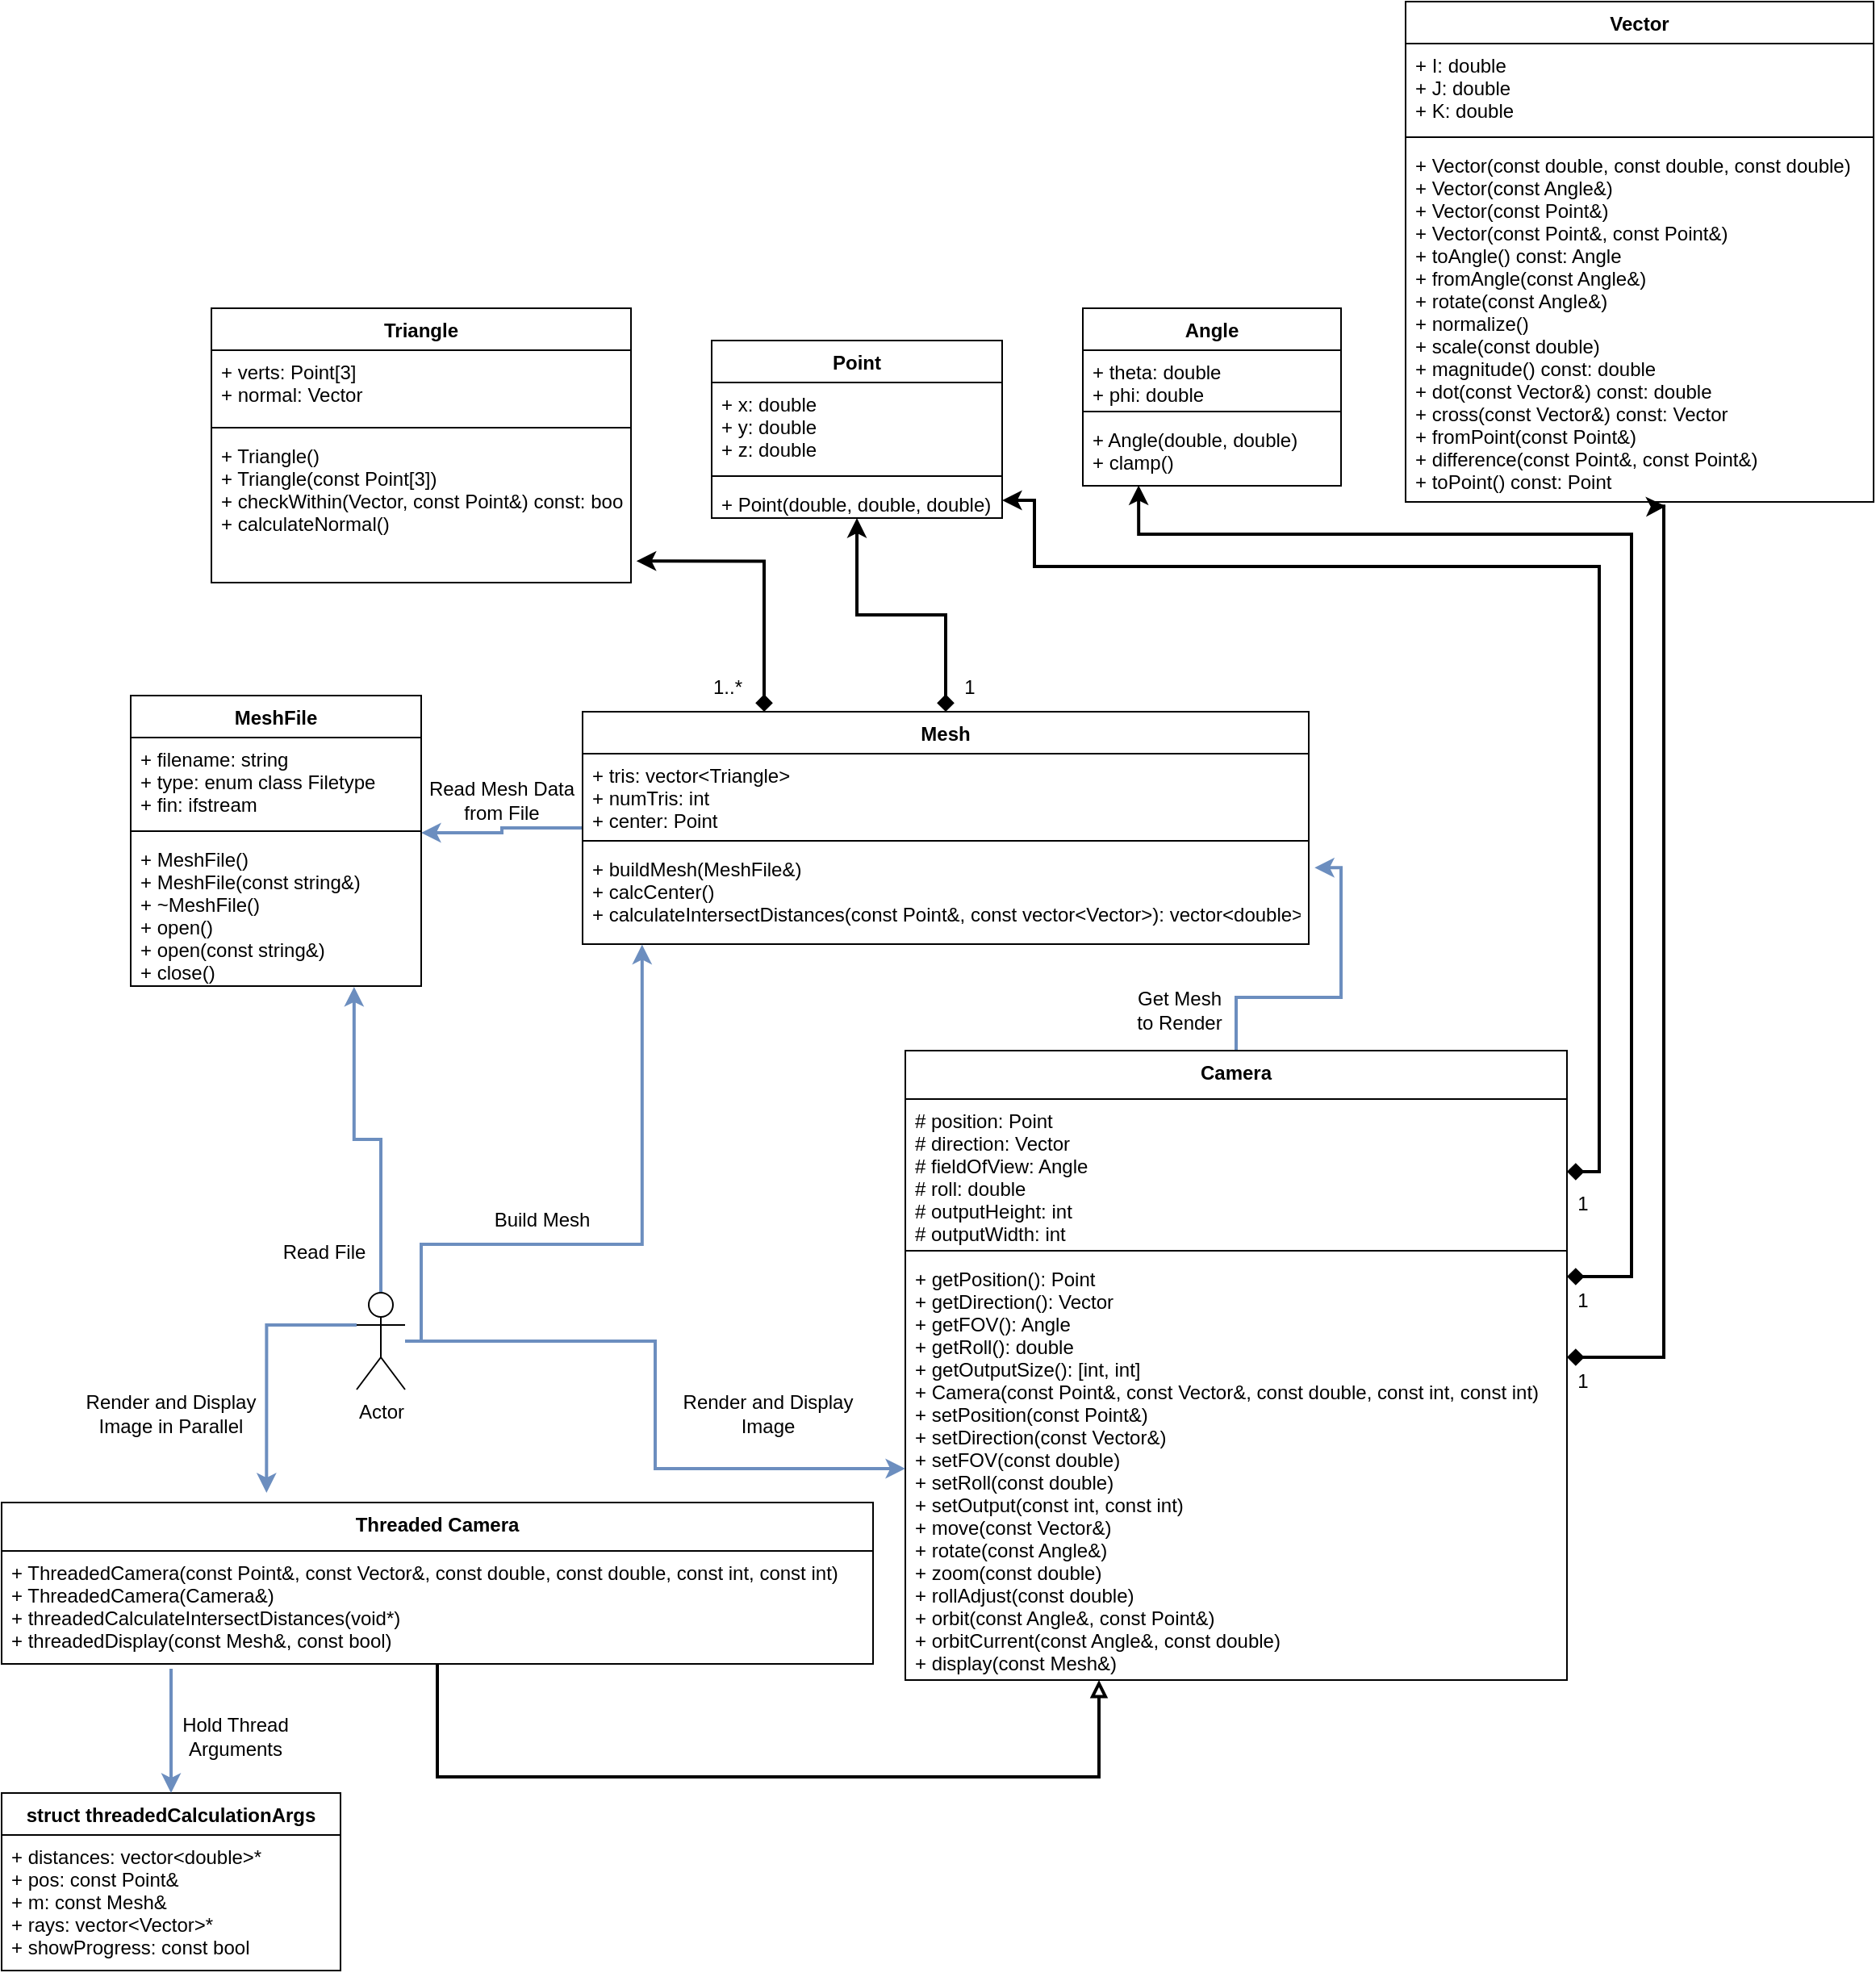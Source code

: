 <mxfile version="20.5.3" type="device"><diagram id="C5RBs43oDa-KdzZeNtuy" name="Page-1"><mxGraphModel dx="1483" dy="806" grid="1" gridSize="10" guides="1" tooltips="1" connect="1" arrows="1" fold="1" page="1" pageScale="1" pageWidth="3300" pageHeight="4681" math="0" shadow="0"><root><mxCell id="WIyWlLk6GJQsqaUBKTNV-0"/><mxCell id="WIyWlLk6GJQsqaUBKTNV-1" parent="WIyWlLk6GJQsqaUBKTNV-0"/><mxCell id="70QRKZnc_g1mmjilKMSX-28" style="edgeStyle=orthogonalEdgeStyle;rounded=0;orthogonalLoop=1;jettySize=auto;html=1;entryX=1.008;entryY=0.21;entryDx=0;entryDy=0;entryPerimeter=0;strokeWidth=2;startArrow=none;startFill=0;fillColor=#dae8fc;strokeColor=#6c8ebf;" parent="WIyWlLk6GJQsqaUBKTNV-1" source="u48ruuRXlVaEef0rreVp-0" target="u48ruuRXlVaEef0rreVp-16" edge="1"><mxGeometry relative="1" as="geometry"/></mxCell><mxCell id="u48ruuRXlVaEef0rreVp-0" value="Camera" style="swimlane;fontStyle=1;align=center;verticalAlign=top;childLayout=stackLayout;horizontal=1;startSize=30;horizontalStack=0;resizeParent=1;resizeParentMax=0;resizeLast=0;collapsible=1;marginBottom=0;" parent="WIyWlLk6GJQsqaUBKTNV-1" vertex="1"><mxGeometry x="580" y="1250" width="410" height="390" as="geometry"/></mxCell><mxCell id="u48ruuRXlVaEef0rreVp-1" value="# position: Point&#xA;# direction: Vector&#xA;# fieldOfView: Angle&#xA;# roll: double&#xA;# outputHeight: int&#xA;# outputWidth: int&#xA;" style="text;strokeColor=none;fillColor=none;align=left;verticalAlign=top;spacingLeft=4;spacingRight=4;overflow=hidden;rotatable=0;points=[[0,0.5],[1,0.5]];portConstraint=eastwest;" parent="u48ruuRXlVaEef0rreVp-0" vertex="1"><mxGeometry y="30" width="410" height="90" as="geometry"/></mxCell><mxCell id="u48ruuRXlVaEef0rreVp-2" value="" style="line;strokeWidth=1;fillColor=none;align=left;verticalAlign=middle;spacingTop=-1;spacingLeft=3;spacingRight=3;rotatable=0;labelPosition=right;points=[];portConstraint=eastwest;strokeColor=inherit;" parent="u48ruuRXlVaEef0rreVp-0" vertex="1"><mxGeometry y="120" width="410" height="8" as="geometry"/></mxCell><mxCell id="u48ruuRXlVaEef0rreVp-3" value="+ getPosition(): Point&#xA;+ getDirection(): Vector&#xA;+ getFOV(): Angle&#xA;+ getRoll(): double&#xA;+ getOutputSize(): [int, int]&#xA;+ Camera(const Point&amp;, const Vector&amp;, const double, const int, const int)&#xA;+ setPosition(const Point&amp;)&#xA;+ setDirection(const Vector&amp;)&#xA;+ setFOV(const double)&#xA;+ setRoll(const double)&#xA;+ setOutput(const int, const int)&#xA;+ move(const Vector&amp;)&#xA;+ rotate(const Angle&amp;)&#xA;+ zoom(const double)&#xA;+ rollAdjust(const double)&#xA;+ orbit(const Angle&amp;, const Point&amp;)&#xA;+ orbitCurrent(const Angle&amp;, const double)&#xA;+ display(const Mesh&amp;)&#xA;" style="text;strokeColor=none;fillColor=none;align=left;verticalAlign=top;spacingLeft=4;spacingRight=4;overflow=hidden;rotatable=0;points=[[0,0.5],[1,0.5]];portConstraint=eastwest;" parent="u48ruuRXlVaEef0rreVp-0" vertex="1"><mxGeometry y="128" width="410" height="262" as="geometry"/></mxCell><mxCell id="u48ruuRXlVaEef0rreVp-4" value="Angle" style="swimlane;fontStyle=1;align=center;verticalAlign=top;childLayout=stackLayout;horizontal=1;startSize=26;horizontalStack=0;resizeParent=1;resizeParentMax=0;resizeLast=0;collapsible=1;marginBottom=0;" parent="WIyWlLk6GJQsqaUBKTNV-1" vertex="1"><mxGeometry x="690" y="790" width="160" height="110" as="geometry"/></mxCell><mxCell id="u48ruuRXlVaEef0rreVp-5" value="+ theta: double&#xA;+ phi: double&#xA;" style="text;strokeColor=none;fillColor=none;align=left;verticalAlign=top;spacingLeft=4;spacingRight=4;overflow=hidden;rotatable=0;points=[[0,0.5],[1,0.5]];portConstraint=eastwest;" parent="u48ruuRXlVaEef0rreVp-4" vertex="1"><mxGeometry y="26" width="160" height="34" as="geometry"/></mxCell><mxCell id="u48ruuRXlVaEef0rreVp-6" value="" style="line;strokeWidth=1;fillColor=none;align=left;verticalAlign=middle;spacingTop=-1;spacingLeft=3;spacingRight=3;rotatable=0;labelPosition=right;points=[];portConstraint=eastwest;strokeColor=inherit;" parent="u48ruuRXlVaEef0rreVp-4" vertex="1"><mxGeometry y="60" width="160" height="8" as="geometry"/></mxCell><mxCell id="u48ruuRXlVaEef0rreVp-7" value="+ Angle(double, double)&#xA;+ clamp()&#xA;" style="text;strokeColor=none;fillColor=none;align=left;verticalAlign=top;spacingLeft=4;spacingRight=4;overflow=hidden;rotatable=0;points=[[0,0.5],[1,0.5]];portConstraint=eastwest;" parent="u48ruuRXlVaEef0rreVp-4" vertex="1"><mxGeometry y="68" width="160" height="42" as="geometry"/></mxCell><mxCell id="70QRKZnc_g1mmjilKMSX-8" style="edgeStyle=orthogonalEdgeStyle;rounded=0;orthogonalLoop=1;jettySize=auto;html=1;entryX=1;entryY=-0.033;entryDx=0;entryDy=0;entryPerimeter=0;fillColor=#dae8fc;strokeColor=#6c8ebf;strokeWidth=2;" parent="WIyWlLk6GJQsqaUBKTNV-1" source="u48ruuRXlVaEef0rreVp-13" target="u48ruuRXlVaEef0rreVp-20" edge="1"><mxGeometry relative="1" as="geometry"/></mxCell><mxCell id="70QRKZnc_g1mmjilKMSX-23" style="edgeStyle=orthogonalEdgeStyle;rounded=0;orthogonalLoop=1;jettySize=auto;html=1;exitX=0.25;exitY=0;exitDx=0;exitDy=0;entryX=1.013;entryY=0.855;entryDx=0;entryDy=0;entryPerimeter=0;startArrow=diamond;startFill=1;strokeWidth=2;" parent="WIyWlLk6GJQsqaUBKTNV-1" source="u48ruuRXlVaEef0rreVp-13" target="u48ruuRXlVaEef0rreVp-32" edge="1"><mxGeometry relative="1" as="geometry"/></mxCell><mxCell id="70QRKZnc_g1mmjilKMSX-24" style="edgeStyle=orthogonalEdgeStyle;rounded=0;orthogonalLoop=1;jettySize=auto;html=1;entryX=0.5;entryY=1;entryDx=0;entryDy=0;strokeWidth=2;startArrow=diamond;startFill=1;" parent="WIyWlLk6GJQsqaUBKTNV-1" source="u48ruuRXlVaEef0rreVp-13" target="u48ruuRXlVaEef0rreVp-25" edge="1"><mxGeometry relative="1" as="geometry"/></mxCell><mxCell id="u48ruuRXlVaEef0rreVp-13" value="Mesh" style="swimlane;fontStyle=1;align=center;verticalAlign=top;childLayout=stackLayout;horizontal=1;startSize=26;horizontalStack=0;resizeParent=1;resizeParentMax=0;resizeLast=0;collapsible=1;marginBottom=0;" parent="WIyWlLk6GJQsqaUBKTNV-1" vertex="1"><mxGeometry x="380" y="1040" width="450" height="144" as="geometry"/></mxCell><mxCell id="u48ruuRXlVaEef0rreVp-14" value="+ tris: vector&lt;Triangle&gt;&#xA;+ numTris: int&#xA;+ center: Point&#xA;&#xA;" style="text;strokeColor=none;fillColor=none;align=left;verticalAlign=top;spacingLeft=4;spacingRight=4;overflow=hidden;rotatable=0;points=[[0,0.5],[1,0.5]];portConstraint=eastwest;" parent="u48ruuRXlVaEef0rreVp-13" vertex="1"><mxGeometry y="26" width="450" height="50" as="geometry"/></mxCell><mxCell id="u48ruuRXlVaEef0rreVp-15" value="" style="line;strokeWidth=1;fillColor=none;align=left;verticalAlign=middle;spacingTop=-1;spacingLeft=3;spacingRight=3;rotatable=0;labelPosition=right;points=[];portConstraint=eastwest;strokeColor=inherit;" parent="u48ruuRXlVaEef0rreVp-13" vertex="1"><mxGeometry y="76" width="450" height="8" as="geometry"/></mxCell><mxCell id="u48ruuRXlVaEef0rreVp-16" value="+ buildMesh(MeshFile&amp;)&#xA;+ calcCenter()&#xA;+ calculateIntersectDistances(const Point&amp;, const vector&lt;Vector&gt;): vector&lt;double&gt;&#xA;&#xA;" style="text;strokeColor=none;fillColor=none;align=left;verticalAlign=top;spacingLeft=4;spacingRight=4;overflow=hidden;rotatable=0;points=[[0,0.5],[1,0.5]];portConstraint=eastwest;" parent="u48ruuRXlVaEef0rreVp-13" vertex="1"><mxGeometry y="84" width="450" height="60" as="geometry"/></mxCell><mxCell id="u48ruuRXlVaEef0rreVp-17" value="MeshFile" style="swimlane;fontStyle=1;align=center;verticalAlign=top;childLayout=stackLayout;horizontal=1;startSize=26;horizontalStack=0;resizeParent=1;resizeParentMax=0;resizeLast=0;collapsible=1;marginBottom=0;" parent="WIyWlLk6GJQsqaUBKTNV-1" vertex="1"><mxGeometry x="100" y="1030" width="180" height="180" as="geometry"/></mxCell><mxCell id="u48ruuRXlVaEef0rreVp-18" value="+ filename: string&#xA;+ type: enum class Filetype&#xA;+ fin: ifstream&#xA;" style="text;strokeColor=none;fillColor=none;align=left;verticalAlign=top;spacingLeft=4;spacingRight=4;overflow=hidden;rotatable=0;points=[[0,0.5],[1,0.5]];portConstraint=eastwest;" parent="u48ruuRXlVaEef0rreVp-17" vertex="1"><mxGeometry y="26" width="180" height="54" as="geometry"/></mxCell><mxCell id="u48ruuRXlVaEef0rreVp-19" value="" style="line;strokeWidth=1;fillColor=none;align=left;verticalAlign=middle;spacingTop=-1;spacingLeft=3;spacingRight=3;rotatable=0;labelPosition=right;points=[];portConstraint=eastwest;strokeColor=inherit;" parent="u48ruuRXlVaEef0rreVp-17" vertex="1"><mxGeometry y="80" width="180" height="8" as="geometry"/></mxCell><mxCell id="u48ruuRXlVaEef0rreVp-20" value="+ MeshFile()&#xA;+ MeshFile(const string&amp;)&#xA;+ ~MeshFile()&#xA;+ open()&#xA;+ open(const string&amp;)&#xA;+ close()&#xA;" style="text;strokeColor=none;fillColor=none;align=left;verticalAlign=top;spacingLeft=4;spacingRight=4;overflow=hidden;rotatable=0;points=[[0,0.5],[1,0.5]];portConstraint=eastwest;" parent="u48ruuRXlVaEef0rreVp-17" vertex="1"><mxGeometry y="88" width="180" height="92" as="geometry"/></mxCell><mxCell id="u48ruuRXlVaEef0rreVp-25" value="Point" style="swimlane;fontStyle=1;align=center;verticalAlign=top;childLayout=stackLayout;horizontal=1;startSize=26;horizontalStack=0;resizeParent=1;resizeParentMax=0;resizeLast=0;collapsible=1;marginBottom=0;" parent="WIyWlLk6GJQsqaUBKTNV-1" vertex="1"><mxGeometry x="460" y="810" width="180" height="110" as="geometry"/></mxCell><mxCell id="u48ruuRXlVaEef0rreVp-26" value="+ x: double&#xA;+ y: double&#xA;+ z: double&#xA;" style="text;strokeColor=none;fillColor=none;align=left;verticalAlign=top;spacingLeft=4;spacingRight=4;overflow=hidden;rotatable=0;points=[[0,0.5],[1,0.5]];portConstraint=eastwest;" parent="u48ruuRXlVaEef0rreVp-25" vertex="1"><mxGeometry y="26" width="180" height="54" as="geometry"/></mxCell><mxCell id="u48ruuRXlVaEef0rreVp-27" value="" style="line;strokeWidth=1;fillColor=none;align=left;verticalAlign=middle;spacingTop=-1;spacingLeft=3;spacingRight=3;rotatable=0;labelPosition=right;points=[];portConstraint=eastwest;strokeColor=inherit;" parent="u48ruuRXlVaEef0rreVp-25" vertex="1"><mxGeometry y="80" width="180" height="8" as="geometry"/></mxCell><mxCell id="u48ruuRXlVaEef0rreVp-28" value="+ Point(double, double, double)" style="text;strokeColor=none;fillColor=none;align=left;verticalAlign=top;spacingLeft=4;spacingRight=4;overflow=hidden;rotatable=0;points=[[0,0.5],[1,0.5]];portConstraint=eastwest;" parent="u48ruuRXlVaEef0rreVp-25" vertex="1"><mxGeometry y="88" width="180" height="22" as="geometry"/></mxCell><mxCell id="u48ruuRXlVaEef0rreVp-29" value="Triangle" style="swimlane;fontStyle=1;align=center;verticalAlign=top;childLayout=stackLayout;horizontal=1;startSize=26;horizontalStack=0;resizeParent=1;resizeParentMax=0;resizeLast=0;collapsible=1;marginBottom=0;" parent="WIyWlLk6GJQsqaUBKTNV-1" vertex="1"><mxGeometry x="150" y="790" width="260" height="170" as="geometry"/></mxCell><mxCell id="u48ruuRXlVaEef0rreVp-30" value="+ verts: Point[3]&#xA;+ normal: Vector" style="text;strokeColor=none;fillColor=none;align=left;verticalAlign=top;spacingLeft=4;spacingRight=4;overflow=hidden;rotatable=0;points=[[0,0.5],[1,0.5]];portConstraint=eastwest;" parent="u48ruuRXlVaEef0rreVp-29" vertex="1"><mxGeometry y="26" width="260" height="44" as="geometry"/></mxCell><mxCell id="u48ruuRXlVaEef0rreVp-31" value="" style="line;strokeWidth=1;fillColor=none;align=left;verticalAlign=middle;spacingTop=-1;spacingLeft=3;spacingRight=3;rotatable=0;labelPosition=right;points=[];portConstraint=eastwest;strokeColor=inherit;" parent="u48ruuRXlVaEef0rreVp-29" vertex="1"><mxGeometry y="70" width="260" height="8" as="geometry"/></mxCell><mxCell id="u48ruuRXlVaEef0rreVp-32" value="+ Triangle()&#xA;+ Triangle(const Point[3])&#xA;+ checkWithin(Vector, const Point&amp;) const: bool&#xA;+ calculateNormal()&#xA;" style="text;strokeColor=none;fillColor=none;align=left;verticalAlign=top;spacingLeft=4;spacingRight=4;overflow=hidden;rotatable=0;points=[[0,0.5],[1,0.5]];portConstraint=eastwest;" parent="u48ruuRXlVaEef0rreVp-29" vertex="1"><mxGeometry y="78" width="260" height="92" as="geometry"/></mxCell><mxCell id="u48ruuRXlVaEef0rreVp-33" value="Vector" style="swimlane;fontStyle=1;align=center;verticalAlign=top;childLayout=stackLayout;horizontal=1;startSize=26;horizontalStack=0;resizeParent=1;resizeParentMax=0;resizeLast=0;collapsible=1;marginBottom=0;" parent="WIyWlLk6GJQsqaUBKTNV-1" vertex="1"><mxGeometry x="890" y="600" width="290" height="310" as="geometry"/></mxCell><mxCell id="u48ruuRXlVaEef0rreVp-34" value="+ I: double&#xA;+ J: double&#xA;+ K: double&#xA;" style="text;strokeColor=none;fillColor=none;align=left;verticalAlign=top;spacingLeft=4;spacingRight=4;overflow=hidden;rotatable=0;points=[[0,0.5],[1,0.5]];portConstraint=eastwest;" parent="u48ruuRXlVaEef0rreVp-33" vertex="1"><mxGeometry y="26" width="290" height="54" as="geometry"/></mxCell><mxCell id="u48ruuRXlVaEef0rreVp-35" value="" style="line;strokeWidth=1;fillColor=none;align=left;verticalAlign=middle;spacingTop=-1;spacingLeft=3;spacingRight=3;rotatable=0;labelPosition=right;points=[];portConstraint=eastwest;strokeColor=inherit;" parent="u48ruuRXlVaEef0rreVp-33" vertex="1"><mxGeometry y="80" width="290" height="8" as="geometry"/></mxCell><mxCell id="u48ruuRXlVaEef0rreVp-36" value="+ Vector(const double, const double, const double)&#xA;+ Vector(const Angle&amp;)&#xA;+ Vector(const Point&amp;)&#xA;+ Vector(const Point&amp;, const Point&amp;)&#xA;+ toAngle() const: Angle&#xA;+ fromAngle(const Angle&amp;)&#xA;+ rotate(const Angle&amp;)&#xA;+ normalize()&#xA;+ scale(const double)&#xA;+ magnitude() const: double&#xA;+ dot(const Vector&amp;) const: double&#xA;+ cross(const Vector&amp;) const: Vector&#xA;+ fromPoint(const Point&amp;)&#xA;+ difference(const Point&amp;, const Point&amp;)&#xA;+ toPoint() const: Point&#xA;" style="text;strokeColor=none;fillColor=none;align=left;verticalAlign=top;spacingLeft=4;spacingRight=4;overflow=hidden;rotatable=0;points=[[0,0.5],[1,0.5]];portConstraint=eastwest;" parent="u48ruuRXlVaEef0rreVp-33" vertex="1"><mxGeometry y="88" width="290" height="222" as="geometry"/></mxCell><mxCell id="70QRKZnc_g1mmjilKMSX-1" style="edgeStyle=orthogonalEdgeStyle;rounded=0;orthogonalLoop=1;jettySize=auto;html=1;fillColor=#dae8fc;strokeColor=#6c8ebf;strokeWidth=2;" parent="WIyWlLk6GJQsqaUBKTNV-1" source="70QRKZnc_g1mmjilKMSX-0" target="u48ruuRXlVaEef0rreVp-3" edge="1"><mxGeometry relative="1" as="geometry"/></mxCell><mxCell id="70QRKZnc_g1mmjilKMSX-29" style="edgeStyle=orthogonalEdgeStyle;rounded=0;orthogonalLoop=1;jettySize=auto;html=1;entryX=0.769;entryY=1.005;entryDx=0;entryDy=0;entryPerimeter=0;strokeWidth=2;startArrow=none;startFill=0;fillColor=#dae8fc;strokeColor=#6c8ebf;" parent="WIyWlLk6GJQsqaUBKTNV-1" source="70QRKZnc_g1mmjilKMSX-0" target="u48ruuRXlVaEef0rreVp-20" edge="1"><mxGeometry relative="1" as="geometry"/></mxCell><mxCell id="70QRKZnc_g1mmjilKMSX-43" style="edgeStyle=orthogonalEdgeStyle;rounded=0;orthogonalLoop=1;jettySize=auto;html=1;entryX=0.082;entryY=1.005;entryDx=0;entryDy=0;entryPerimeter=0;strokeWidth=2;startArrow=none;startFill=0;fillColor=#dae8fc;strokeColor=#6c8ebf;" parent="WIyWlLk6GJQsqaUBKTNV-1" source="70QRKZnc_g1mmjilKMSX-0" target="u48ruuRXlVaEef0rreVp-16" edge="1"><mxGeometry relative="1" as="geometry"><Array as="points"><mxPoint x="280" y="1430"/><mxPoint x="280" y="1370"/><mxPoint x="417" y="1370"/></Array></mxGeometry></mxCell><mxCell id="taF7c77pfzHPLsvErmqL-29" style="edgeStyle=orthogonalEdgeStyle;rounded=0;orthogonalLoop=1;jettySize=auto;html=1;exitX=0;exitY=0.333;exitDx=0;exitDy=0;exitPerimeter=0;entryX=0.304;entryY=-0.06;entryDx=0;entryDy=0;entryPerimeter=0;strokeWidth=2;startArrow=none;startFill=0;endArrow=classic;endFill=1;fillColor=#dae8fc;strokeColor=#6c8ebf;" edge="1" parent="WIyWlLk6GJQsqaUBKTNV-1" source="70QRKZnc_g1mmjilKMSX-0" target="taF7c77pfzHPLsvErmqL-0"><mxGeometry relative="1" as="geometry"><Array as="points"><mxPoint x="184" y="1420"/></Array></mxGeometry></mxCell><mxCell id="70QRKZnc_g1mmjilKMSX-0" value="Actor" style="shape=umlActor;verticalLabelPosition=bottom;verticalAlign=top;html=1;outlineConnect=0;" parent="WIyWlLk6GJQsqaUBKTNV-1" vertex="1"><mxGeometry x="240" y="1400" width="30" height="60" as="geometry"/></mxCell><mxCell id="70QRKZnc_g1mmjilKMSX-25" value="1..*" style="text;html=1;strokeColor=none;fillColor=none;align=center;verticalAlign=middle;whiteSpace=wrap;rounded=0;" parent="WIyWlLk6GJQsqaUBKTNV-1" vertex="1"><mxGeometry x="440" y="1010" width="60" height="30" as="geometry"/></mxCell><mxCell id="70QRKZnc_g1mmjilKMSX-30" style="edgeStyle=orthogonalEdgeStyle;rounded=0;orthogonalLoop=1;jettySize=auto;html=1;entryX=1;entryY=0.5;entryDx=0;entryDy=0;strokeWidth=2;startArrow=diamond;startFill=1;" parent="WIyWlLk6GJQsqaUBKTNV-1" source="u48ruuRXlVaEef0rreVp-1" target="u48ruuRXlVaEef0rreVp-28" edge="1"><mxGeometry relative="1" as="geometry"><Array as="points"><mxPoint x="1010" y="1325"/><mxPoint x="1010" y="950"/><mxPoint x="660" y="950"/><mxPoint x="660" y="909"/></Array></mxGeometry></mxCell><mxCell id="70QRKZnc_g1mmjilKMSX-31" style="edgeStyle=orthogonalEdgeStyle;rounded=0;orthogonalLoop=1;jettySize=auto;html=1;entryX=0.216;entryY=0.993;entryDx=0;entryDy=0;entryPerimeter=0;strokeWidth=2;startArrow=diamond;startFill=1;" parent="WIyWlLk6GJQsqaUBKTNV-1" source="u48ruuRXlVaEef0rreVp-3" target="u48ruuRXlVaEef0rreVp-7" edge="1"><mxGeometry relative="1" as="geometry"><Array as="points"><mxPoint x="1030" y="1390"/><mxPoint x="1030" y="930"/><mxPoint x="725" y="930"/></Array></mxGeometry></mxCell><mxCell id="70QRKZnc_g1mmjilKMSX-32" style="edgeStyle=orthogonalEdgeStyle;rounded=0;orthogonalLoop=1;jettySize=auto;html=1;strokeWidth=2;startArrow=diamond;startFill=1;entryX=0.556;entryY=1.012;entryDx=0;entryDy=0;entryPerimeter=0;" parent="WIyWlLk6GJQsqaUBKTNV-1" source="u48ruuRXlVaEef0rreVp-3" target="u48ruuRXlVaEef0rreVp-36" edge="1"><mxGeometry relative="1" as="geometry"><Array as="points"><mxPoint x="1050" y="1440"/><mxPoint x="1050" y="913"/></Array><mxPoint x="1050" y="970" as="targetPoint"/></mxGeometry></mxCell><mxCell id="70QRKZnc_g1mmjilKMSX-33" value="1" style="text;html=1;strokeColor=none;fillColor=none;align=center;verticalAlign=middle;whiteSpace=wrap;rounded=0;" parent="WIyWlLk6GJQsqaUBKTNV-1" vertex="1"><mxGeometry x="590" y="1010" width="60" height="30" as="geometry"/></mxCell><mxCell id="70QRKZnc_g1mmjilKMSX-34" value="1" style="text;html=1;strokeColor=none;fillColor=none;align=center;verticalAlign=middle;whiteSpace=wrap;rounded=0;" parent="WIyWlLk6GJQsqaUBKTNV-1" vertex="1"><mxGeometry x="970" y="1330" width="60" height="30" as="geometry"/></mxCell><mxCell id="70QRKZnc_g1mmjilKMSX-35" value="1" style="text;html=1;strokeColor=none;fillColor=none;align=center;verticalAlign=middle;whiteSpace=wrap;rounded=0;" parent="WIyWlLk6GJQsqaUBKTNV-1" vertex="1"><mxGeometry x="970" y="1390" width="60" height="30" as="geometry"/></mxCell><mxCell id="70QRKZnc_g1mmjilKMSX-36" value="1" style="text;html=1;strokeColor=none;fillColor=none;align=center;verticalAlign=middle;whiteSpace=wrap;rounded=0;" parent="WIyWlLk6GJQsqaUBKTNV-1" vertex="1"><mxGeometry x="970" y="1440" width="60" height="30" as="geometry"/></mxCell><mxCell id="70QRKZnc_g1mmjilKMSX-37" value="Read File" style="text;html=1;strokeColor=none;fillColor=none;align=center;verticalAlign=middle;whiteSpace=wrap;rounded=0;" parent="WIyWlLk6GJQsqaUBKTNV-1" vertex="1"><mxGeometry x="190" y="1360" width="60" height="30" as="geometry"/></mxCell><mxCell id="70QRKZnc_g1mmjilKMSX-40" value="Render and Display Image" style="text;html=1;strokeColor=none;fillColor=none;align=center;verticalAlign=middle;whiteSpace=wrap;rounded=0;" parent="WIyWlLk6GJQsqaUBKTNV-1" vertex="1"><mxGeometry x="440" y="1460" width="110" height="30" as="geometry"/></mxCell><mxCell id="70QRKZnc_g1mmjilKMSX-41" value="Get Mesh to Render" style="text;html=1;strokeColor=none;fillColor=none;align=center;verticalAlign=middle;whiteSpace=wrap;rounded=0;" parent="WIyWlLk6GJQsqaUBKTNV-1" vertex="1"><mxGeometry x="720" y="1210" width="60" height="30" as="geometry"/></mxCell><mxCell id="70QRKZnc_g1mmjilKMSX-42" value="Read Mesh Data from File" style="text;html=1;strokeColor=none;fillColor=none;align=center;verticalAlign=middle;whiteSpace=wrap;rounded=0;" parent="WIyWlLk6GJQsqaUBKTNV-1" vertex="1"><mxGeometry x="280" y="1080" width="100" height="30" as="geometry"/></mxCell><mxCell id="70QRKZnc_g1mmjilKMSX-44" value="Build Mesh" style="text;html=1;strokeColor=none;fillColor=none;align=center;verticalAlign=middle;whiteSpace=wrap;rounded=0;" parent="WIyWlLk6GJQsqaUBKTNV-1" vertex="1"><mxGeometry x="300" y="1340" width="110" height="30" as="geometry"/></mxCell><mxCell id="taF7c77pfzHPLsvErmqL-0" value="Threaded Camera" style="swimlane;fontStyle=1;align=center;verticalAlign=top;childLayout=stackLayout;horizontal=1;startSize=30;horizontalStack=0;resizeParent=1;resizeParentMax=0;resizeLast=0;collapsible=1;marginBottom=0;" vertex="1" parent="WIyWlLk6GJQsqaUBKTNV-1"><mxGeometry x="20" y="1530" width="540" height="100" as="geometry"/></mxCell><mxCell id="taF7c77pfzHPLsvErmqL-3" value="+ ThreadedCamera(const Point&amp;, const Vector&amp;, const double, const double, const int, const int)&#xA;+ ThreadedCamera(Camera&amp;)&#xA;+ threadedCalculateIntersectDistances(void*)&#xA;+ threadedDisplay(const Mesh&amp;, const bool)&#xA;" style="text;strokeColor=none;fillColor=none;align=left;verticalAlign=top;spacingLeft=4;spacingRight=4;overflow=hidden;rotatable=0;points=[[0,0.5],[1,0.5]];portConstraint=eastwest;" vertex="1" parent="taF7c77pfzHPLsvErmqL-0"><mxGeometry y="30" width="540" height="70" as="geometry"/></mxCell><mxCell id="taF7c77pfzHPLsvErmqL-10" style="edgeStyle=orthogonalEdgeStyle;rounded=0;orthogonalLoop=1;jettySize=auto;html=1;strokeWidth=2;endArrow=block;endFill=0;" edge="1" parent="WIyWlLk6GJQsqaUBKTNV-1" source="taF7c77pfzHPLsvErmqL-3" target="u48ruuRXlVaEef0rreVp-3"><mxGeometry relative="1" as="geometry"><mxPoint x="760" y="1650" as="targetPoint"/><Array as="points"><mxPoint x="290" y="1700"/><mxPoint x="700" y="1700"/></Array></mxGeometry></mxCell><mxCell id="taF7c77pfzHPLsvErmqL-19" value="struct threadedCalculationArgs" style="swimlane;fontStyle=1;align=center;verticalAlign=top;childLayout=stackLayout;horizontal=1;startSize=26;horizontalStack=0;resizeParent=1;resizeParentMax=0;resizeLast=0;collapsible=1;marginBottom=0;" vertex="1" parent="WIyWlLk6GJQsqaUBKTNV-1"><mxGeometry x="20" y="1710" width="210" height="110" as="geometry"/></mxCell><mxCell id="taF7c77pfzHPLsvErmqL-20" value="+ distances: vector&lt;double&gt;*&#xA;+ pos: const Point&amp;&#xA;+ m: const Mesh&amp;&#xA;+ rays: vector&lt;Vector&gt;*&#xA;+ showProgress: const bool&#xA;" style="text;strokeColor=none;fillColor=none;align=left;verticalAlign=top;spacingLeft=4;spacingRight=4;overflow=hidden;rotatable=0;points=[[0,0.5],[1,0.5]];portConstraint=eastwest;" vertex="1" parent="taF7c77pfzHPLsvErmqL-19"><mxGeometry y="26" width="210" height="84" as="geometry"/></mxCell><mxCell id="taF7c77pfzHPLsvErmqL-26" style="edgeStyle=orthogonalEdgeStyle;rounded=0;orthogonalLoop=1;jettySize=auto;html=1;entryX=0.5;entryY=0;entryDx=0;entryDy=0;strokeWidth=2;endArrow=classic;endFill=1;startArrow=none;startFill=0;fillColor=#dae8fc;strokeColor=#6c8ebf;" edge="1" parent="WIyWlLk6GJQsqaUBKTNV-1" target="taF7c77pfzHPLsvErmqL-19"><mxGeometry relative="1" as="geometry"><mxPoint x="125" y="1633" as="sourcePoint"/><Array as="points"><mxPoint x="125" y="1633"/></Array></mxGeometry></mxCell><mxCell id="taF7c77pfzHPLsvErmqL-28" value="&lt;div&gt;Hold Thread Arguments&lt;/div&gt;" style="text;html=1;strokeColor=none;fillColor=none;align=center;verticalAlign=middle;whiteSpace=wrap;rounded=0;" vertex="1" parent="WIyWlLk6GJQsqaUBKTNV-1"><mxGeometry x="110" y="1660" width="110" height="30" as="geometry"/></mxCell><mxCell id="taF7c77pfzHPLsvErmqL-30" value="Render and Display Image in Parallel" style="text;html=1;strokeColor=none;fillColor=none;align=center;verticalAlign=middle;whiteSpace=wrap;rounded=0;" vertex="1" parent="WIyWlLk6GJQsqaUBKTNV-1"><mxGeometry x="70" y="1460" width="110" height="30" as="geometry"/></mxCell></root></mxGraphModel></diagram></mxfile>